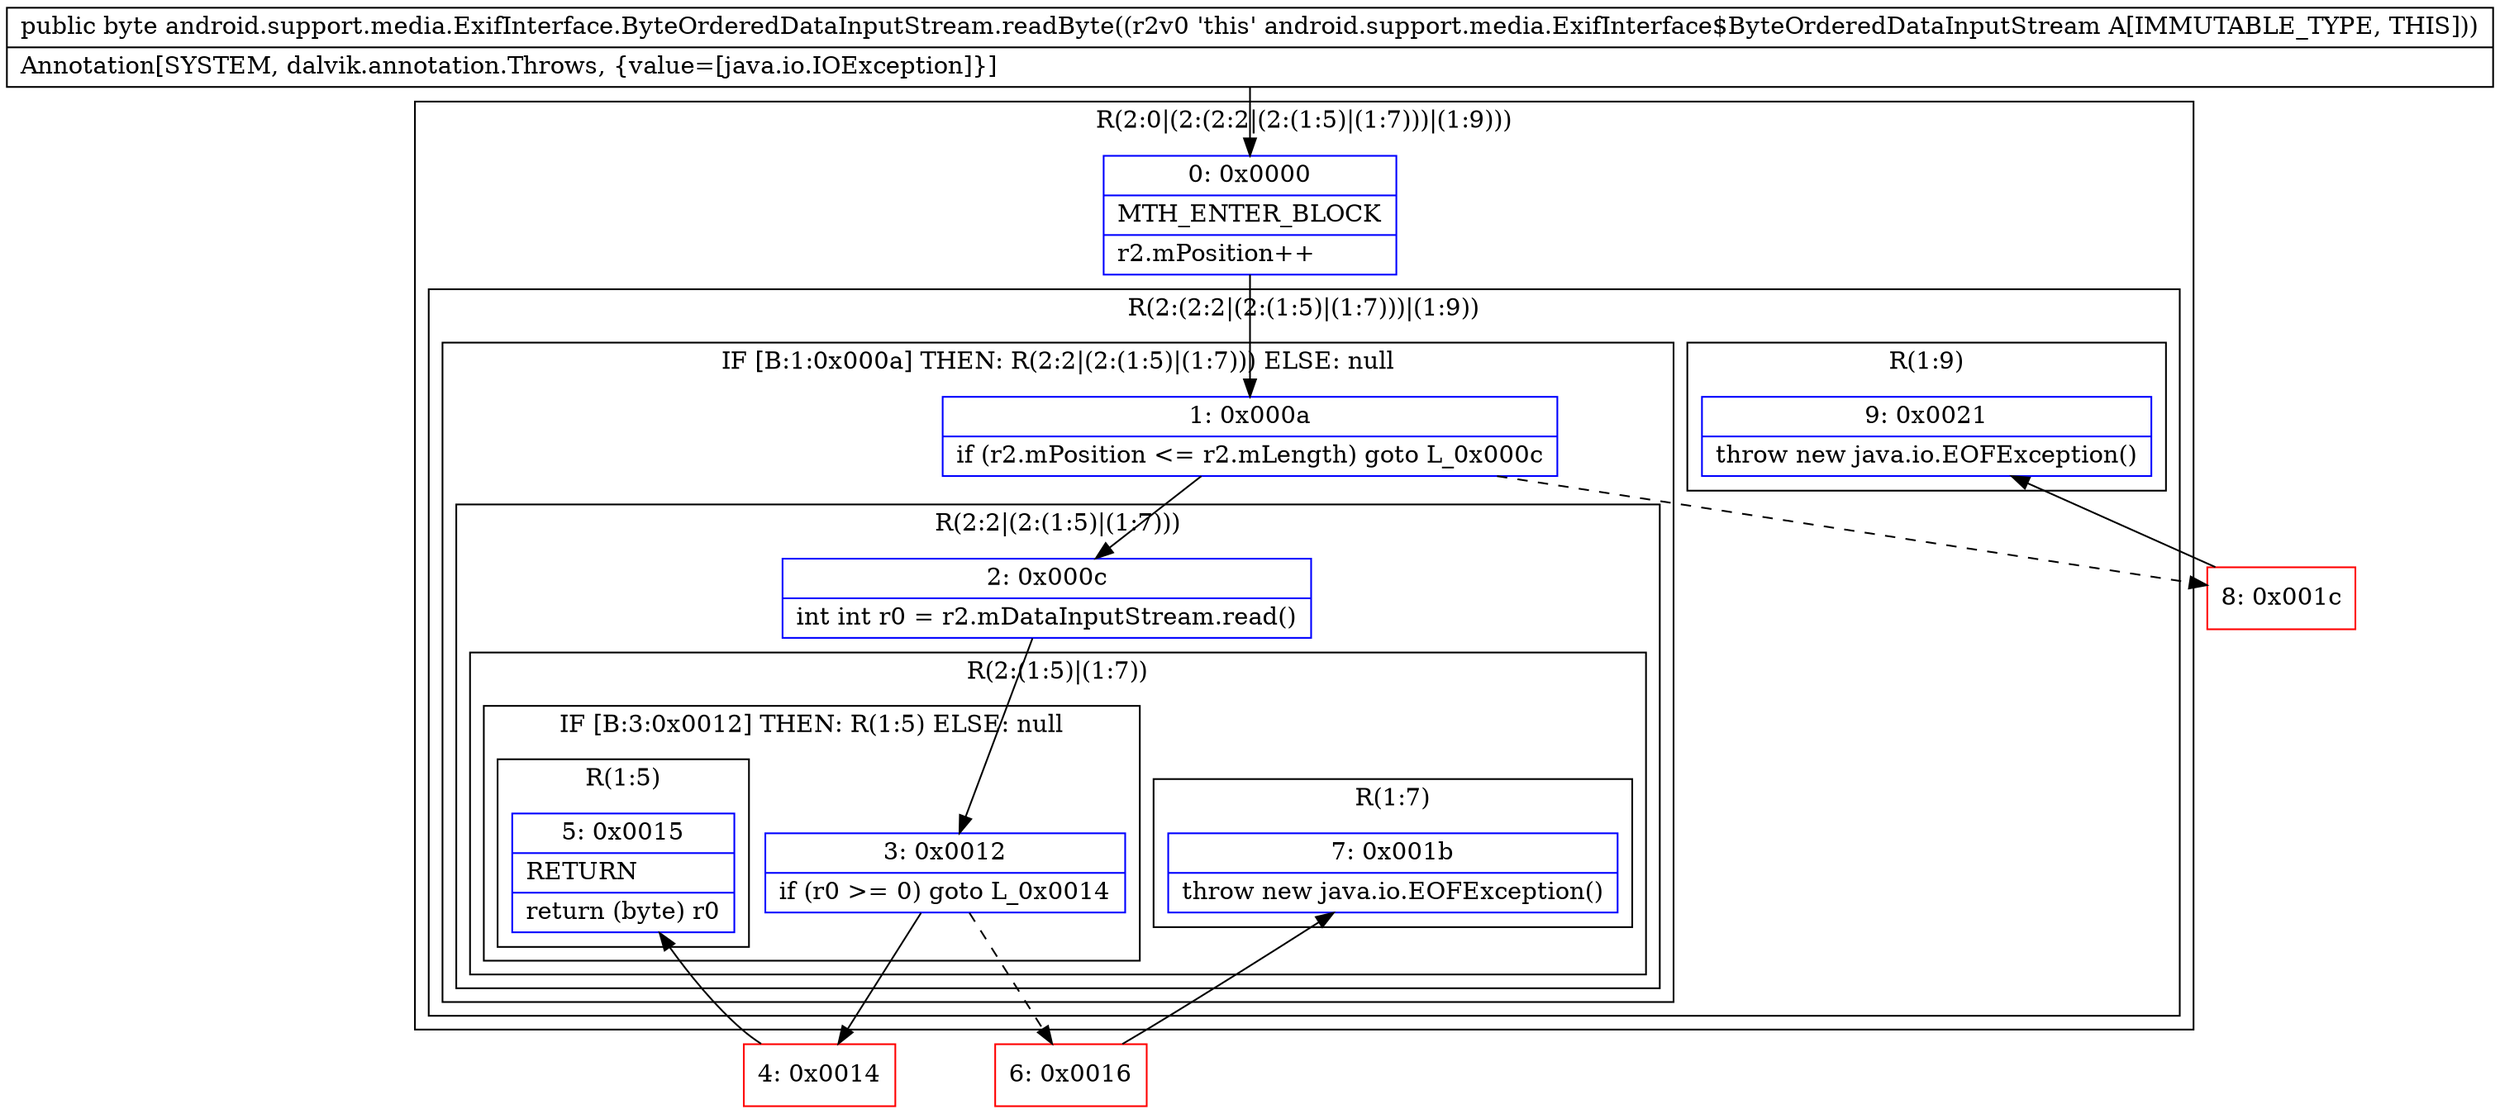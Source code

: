 digraph "CFG forandroid.support.media.ExifInterface.ByteOrderedDataInputStream.readByte()B" {
subgraph cluster_Region_1091902166 {
label = "R(2:0|(2:(2:2|(2:(1:5)|(1:7)))|(1:9)))";
node [shape=record,color=blue];
Node_0 [shape=record,label="{0\:\ 0x0000|MTH_ENTER_BLOCK\l|r2.mPosition++\l}"];
subgraph cluster_Region_1895404548 {
label = "R(2:(2:2|(2:(1:5)|(1:7)))|(1:9))";
node [shape=record,color=blue];
subgraph cluster_IfRegion_799034118 {
label = "IF [B:1:0x000a] THEN: R(2:2|(2:(1:5)|(1:7))) ELSE: null";
node [shape=record,color=blue];
Node_1 [shape=record,label="{1\:\ 0x000a|if (r2.mPosition \<= r2.mLength) goto L_0x000c\l}"];
subgraph cluster_Region_892626233 {
label = "R(2:2|(2:(1:5)|(1:7)))";
node [shape=record,color=blue];
Node_2 [shape=record,label="{2\:\ 0x000c|int int r0 = r2.mDataInputStream.read()\l}"];
subgraph cluster_Region_1924963222 {
label = "R(2:(1:5)|(1:7))";
node [shape=record,color=blue];
subgraph cluster_IfRegion_490349751 {
label = "IF [B:3:0x0012] THEN: R(1:5) ELSE: null";
node [shape=record,color=blue];
Node_3 [shape=record,label="{3\:\ 0x0012|if (r0 \>= 0) goto L_0x0014\l}"];
subgraph cluster_Region_938812956 {
label = "R(1:5)";
node [shape=record,color=blue];
Node_5 [shape=record,label="{5\:\ 0x0015|RETURN\l|return (byte) r0\l}"];
}
}
subgraph cluster_Region_462875837 {
label = "R(1:7)";
node [shape=record,color=blue];
Node_7 [shape=record,label="{7\:\ 0x001b|throw new java.io.EOFException()\l}"];
}
}
}
}
subgraph cluster_Region_670237311 {
label = "R(1:9)";
node [shape=record,color=blue];
Node_9 [shape=record,label="{9\:\ 0x0021|throw new java.io.EOFException()\l}"];
}
}
}
Node_4 [shape=record,color=red,label="{4\:\ 0x0014}"];
Node_6 [shape=record,color=red,label="{6\:\ 0x0016}"];
Node_8 [shape=record,color=red,label="{8\:\ 0x001c}"];
MethodNode[shape=record,label="{public byte android.support.media.ExifInterface.ByteOrderedDataInputStream.readByte((r2v0 'this' android.support.media.ExifInterface$ByteOrderedDataInputStream A[IMMUTABLE_TYPE, THIS]))  | Annotation[SYSTEM, dalvik.annotation.Throws, \{value=[java.io.IOException]\}]\l}"];
MethodNode -> Node_0;
Node_0 -> Node_1;
Node_1 -> Node_2;
Node_1 -> Node_8[style=dashed];
Node_2 -> Node_3;
Node_3 -> Node_4;
Node_3 -> Node_6[style=dashed];
Node_4 -> Node_5;
Node_6 -> Node_7;
Node_8 -> Node_9;
}

